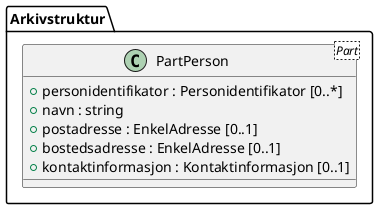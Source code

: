 @startuml
class Arkivstruktur.PartPerson <Part> {
  +personidentifikator : Personidentifikator [0..*]
  +navn : string
  +postadresse : EnkelAdresse [0..1]
  +bostedsadresse : EnkelAdresse [0..1]
  +kontaktinformasjon : Kontaktinformasjon [0..1]
}
@enduml

